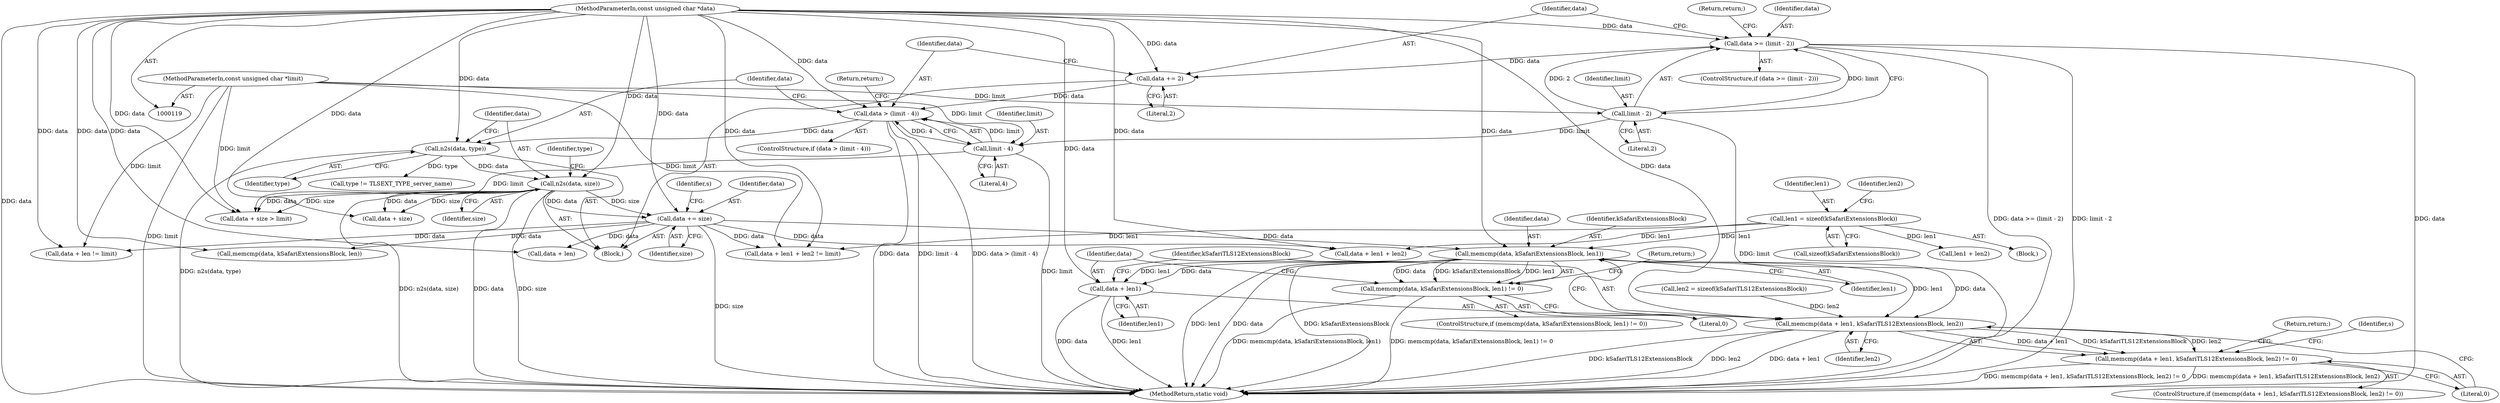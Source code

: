 digraph "1_openssl_a004e72b95835136d3f1ea90517f706c24c03da7_1@API" {
"1000193" [label="(Call,memcmp(data, kSafariExtensionsBlock, len1))"];
"1000121" [label="(MethodParameterIn,const unsigned char *data)"];
"1000163" [label="(Call,data += size)"];
"1000148" [label="(Call,n2s(data, size))"];
"1000145" [label="(Call,n2s(data, type))"];
"1000139" [label="(Call,data > (limit - 4))"];
"1000135" [label="(Call,data += 2)"];
"1000129" [label="(Call,data >= (limit - 2))"];
"1000131" [label="(Call,limit - 2)"];
"1000122" [label="(MethodParameterIn,const unsigned char *limit)"];
"1000141" [label="(Call,limit - 4)"];
"1000173" [label="(Call,len1 = sizeof(kSafariExtensionsBlock))"];
"1000192" [label="(Call,memcmp(data, kSafariExtensionsBlock, len1) != 0)"];
"1000201" [label="(Call,memcmp(data + len1, kSafariTLS12ExtensionsBlock, len2))"];
"1000200" [label="(Call,memcmp(data + len1, kSafariTLS12ExtensionsBlock, len2) != 0)"];
"1000202" [label="(Call,data + len1)"];
"1000157" [label="(Call,data + size > limit)"];
"1000175" [label="(Call,sizeof(kSafariExtensionsBlock))"];
"1000195" [label="(Identifier,kSafariExtensionsBlock)"];
"1000141" [label="(Call,limit - 4)"];
"1000142" [label="(Identifier,limit)"];
"1000138" [label="(ControlStructure,if (data > (limit - 4)))"];
"1000140" [label="(Identifier,data)"];
"1000183" [label="(Call,data + len1 + len2 != limit)"];
"1000200" [label="(Call,memcmp(data + len1, kSafariTLS12ExtensionsBlock, len2) != 0)"];
"1000153" [label="(Identifier,type)"];
"1000123" [label="(Block,)"];
"1000163" [label="(Call,data += size)"];
"1000173" [label="(Call,len1 = sizeof(kSafariExtensionsBlock))"];
"1000186" [label="(Call,len1 + len2)"];
"1000136" [label="(Identifier,data)"];
"1000203" [label="(Identifier,data)"];
"1000129" [label="(Call,data >= (limit - 2))"];
"1000135" [label="(Call,data += 2)"];
"1000150" [label="(Identifier,size)"];
"1000206" [label="(Identifier,len2)"];
"1000192" [label="(Call,memcmp(data, kSafariExtensionsBlock, len1) != 0)"];
"1000164" [label="(Identifier,data)"];
"1000147" [label="(Identifier,type)"];
"1000169" [label="(Identifier,s)"];
"1000174" [label="(Identifier,len1)"];
"1000165" [label="(Identifier,size)"];
"1000131" [label="(Call,limit - 2)"];
"1000198" [label="(Return,return;)"];
"1000133" [label="(Literal,2)"];
"1000202" [label="(Call,data + len1)"];
"1000134" [label="(Return,return;)"];
"1000197" [label="(Literal,0)"];
"1000145" [label="(Call,n2s(data, type))"];
"1000149" [label="(Identifier,data)"];
"1000184" [label="(Call,data + len1 + len2)"];
"1000122" [label="(MethodParameterIn,const unsigned char *limit)"];
"1000193" [label="(Call,memcmp(data, kSafariExtensionsBlock, len1))"];
"1000128" [label="(ControlStructure,if (data >= (limit - 2)))"];
"1000152" [label="(Call,type != TLSEXT_TYPE_server_name)"];
"1000207" [label="(Literal,0)"];
"1000238" [label="(MethodReturn,static void)"];
"1000196" [label="(Identifier,len1)"];
"1000199" [label="(ControlStructure,if (memcmp(data + len1, kSafariTLS12ExtensionsBlock, len2) != 0))"];
"1000225" [label="(Call,memcmp(data, kSafariExtensionsBlock, len))"];
"1000201" [label="(Call,memcmp(data + len1, kSafariTLS12ExtensionsBlock, len2))"];
"1000132" [label="(Identifier,limit)"];
"1000158" [label="(Call,data + size)"];
"1000178" [label="(Call,len2 = sizeof(kSafariTLS12ExtensionsBlock))"];
"1000139" [label="(Call,data > (limit - 4))"];
"1000137" [label="(Literal,2)"];
"1000204" [label="(Identifier,len1)"];
"1000217" [label="(Call,data + len != limit)"];
"1000234" [label="(Identifier,s)"];
"1000148" [label="(Call,n2s(data, size))"];
"1000191" [label="(ControlStructure,if (memcmp(data, kSafariExtensionsBlock, len1) != 0))"];
"1000146" [label="(Identifier,data)"];
"1000171" [label="(Block,)"];
"1000130" [label="(Identifier,data)"];
"1000143" [label="(Literal,4)"];
"1000121" [label="(MethodParameterIn,const unsigned char *data)"];
"1000218" [label="(Call,data + len)"];
"1000208" [label="(Return,return;)"];
"1000194" [label="(Identifier,data)"];
"1000179" [label="(Identifier,len2)"];
"1000205" [label="(Identifier,kSafariTLS12ExtensionsBlock)"];
"1000144" [label="(Return,return;)"];
"1000193" -> "1000192"  [label="AST: "];
"1000193" -> "1000196"  [label="CFG: "];
"1000194" -> "1000193"  [label="AST: "];
"1000195" -> "1000193"  [label="AST: "];
"1000196" -> "1000193"  [label="AST: "];
"1000197" -> "1000193"  [label="CFG: "];
"1000193" -> "1000238"  [label="DDG: data"];
"1000193" -> "1000238"  [label="DDG: kSafariExtensionsBlock"];
"1000193" -> "1000238"  [label="DDG: len1"];
"1000193" -> "1000192"  [label="DDG: data"];
"1000193" -> "1000192"  [label="DDG: kSafariExtensionsBlock"];
"1000193" -> "1000192"  [label="DDG: len1"];
"1000121" -> "1000193"  [label="DDG: data"];
"1000163" -> "1000193"  [label="DDG: data"];
"1000173" -> "1000193"  [label="DDG: len1"];
"1000193" -> "1000201"  [label="DDG: data"];
"1000193" -> "1000201"  [label="DDG: len1"];
"1000193" -> "1000202"  [label="DDG: data"];
"1000193" -> "1000202"  [label="DDG: len1"];
"1000121" -> "1000119"  [label="AST: "];
"1000121" -> "1000238"  [label="DDG: data"];
"1000121" -> "1000129"  [label="DDG: data"];
"1000121" -> "1000135"  [label="DDG: data"];
"1000121" -> "1000139"  [label="DDG: data"];
"1000121" -> "1000145"  [label="DDG: data"];
"1000121" -> "1000148"  [label="DDG: data"];
"1000121" -> "1000157"  [label="DDG: data"];
"1000121" -> "1000158"  [label="DDG: data"];
"1000121" -> "1000163"  [label="DDG: data"];
"1000121" -> "1000183"  [label="DDG: data"];
"1000121" -> "1000184"  [label="DDG: data"];
"1000121" -> "1000201"  [label="DDG: data"];
"1000121" -> "1000202"  [label="DDG: data"];
"1000121" -> "1000217"  [label="DDG: data"];
"1000121" -> "1000218"  [label="DDG: data"];
"1000121" -> "1000225"  [label="DDG: data"];
"1000163" -> "1000123"  [label="AST: "];
"1000163" -> "1000165"  [label="CFG: "];
"1000164" -> "1000163"  [label="AST: "];
"1000165" -> "1000163"  [label="AST: "];
"1000169" -> "1000163"  [label="CFG: "];
"1000163" -> "1000238"  [label="DDG: size"];
"1000148" -> "1000163"  [label="DDG: size"];
"1000148" -> "1000163"  [label="DDG: data"];
"1000163" -> "1000183"  [label="DDG: data"];
"1000163" -> "1000184"  [label="DDG: data"];
"1000163" -> "1000217"  [label="DDG: data"];
"1000163" -> "1000218"  [label="DDG: data"];
"1000163" -> "1000225"  [label="DDG: data"];
"1000148" -> "1000123"  [label="AST: "];
"1000148" -> "1000150"  [label="CFG: "];
"1000149" -> "1000148"  [label="AST: "];
"1000150" -> "1000148"  [label="AST: "];
"1000153" -> "1000148"  [label="CFG: "];
"1000148" -> "1000238"  [label="DDG: data"];
"1000148" -> "1000238"  [label="DDG: n2s(data, size)"];
"1000148" -> "1000238"  [label="DDG: size"];
"1000145" -> "1000148"  [label="DDG: data"];
"1000148" -> "1000157"  [label="DDG: data"];
"1000148" -> "1000157"  [label="DDG: size"];
"1000148" -> "1000158"  [label="DDG: data"];
"1000148" -> "1000158"  [label="DDG: size"];
"1000145" -> "1000123"  [label="AST: "];
"1000145" -> "1000147"  [label="CFG: "];
"1000146" -> "1000145"  [label="AST: "];
"1000147" -> "1000145"  [label="AST: "];
"1000149" -> "1000145"  [label="CFG: "];
"1000145" -> "1000238"  [label="DDG: n2s(data, type)"];
"1000139" -> "1000145"  [label="DDG: data"];
"1000145" -> "1000152"  [label="DDG: type"];
"1000139" -> "1000138"  [label="AST: "];
"1000139" -> "1000141"  [label="CFG: "];
"1000140" -> "1000139"  [label="AST: "];
"1000141" -> "1000139"  [label="AST: "];
"1000144" -> "1000139"  [label="CFG: "];
"1000146" -> "1000139"  [label="CFG: "];
"1000139" -> "1000238"  [label="DDG: limit - 4"];
"1000139" -> "1000238"  [label="DDG: data > (limit - 4)"];
"1000139" -> "1000238"  [label="DDG: data"];
"1000135" -> "1000139"  [label="DDG: data"];
"1000141" -> "1000139"  [label="DDG: limit"];
"1000141" -> "1000139"  [label="DDG: 4"];
"1000135" -> "1000123"  [label="AST: "];
"1000135" -> "1000137"  [label="CFG: "];
"1000136" -> "1000135"  [label="AST: "];
"1000137" -> "1000135"  [label="AST: "];
"1000140" -> "1000135"  [label="CFG: "];
"1000129" -> "1000135"  [label="DDG: data"];
"1000129" -> "1000128"  [label="AST: "];
"1000129" -> "1000131"  [label="CFG: "];
"1000130" -> "1000129"  [label="AST: "];
"1000131" -> "1000129"  [label="AST: "];
"1000134" -> "1000129"  [label="CFG: "];
"1000136" -> "1000129"  [label="CFG: "];
"1000129" -> "1000238"  [label="DDG: data"];
"1000129" -> "1000238"  [label="DDG: data >= (limit - 2)"];
"1000129" -> "1000238"  [label="DDG: limit - 2"];
"1000131" -> "1000129"  [label="DDG: limit"];
"1000131" -> "1000129"  [label="DDG: 2"];
"1000131" -> "1000133"  [label="CFG: "];
"1000132" -> "1000131"  [label="AST: "];
"1000133" -> "1000131"  [label="AST: "];
"1000131" -> "1000238"  [label="DDG: limit"];
"1000122" -> "1000131"  [label="DDG: limit"];
"1000131" -> "1000141"  [label="DDG: limit"];
"1000122" -> "1000119"  [label="AST: "];
"1000122" -> "1000238"  [label="DDG: limit"];
"1000122" -> "1000141"  [label="DDG: limit"];
"1000122" -> "1000157"  [label="DDG: limit"];
"1000122" -> "1000183"  [label="DDG: limit"];
"1000122" -> "1000217"  [label="DDG: limit"];
"1000141" -> "1000143"  [label="CFG: "];
"1000142" -> "1000141"  [label="AST: "];
"1000143" -> "1000141"  [label="AST: "];
"1000141" -> "1000238"  [label="DDG: limit"];
"1000141" -> "1000157"  [label="DDG: limit"];
"1000173" -> "1000171"  [label="AST: "];
"1000173" -> "1000175"  [label="CFG: "];
"1000174" -> "1000173"  [label="AST: "];
"1000175" -> "1000173"  [label="AST: "];
"1000179" -> "1000173"  [label="CFG: "];
"1000173" -> "1000183"  [label="DDG: len1"];
"1000173" -> "1000184"  [label="DDG: len1"];
"1000173" -> "1000186"  [label="DDG: len1"];
"1000192" -> "1000191"  [label="AST: "];
"1000192" -> "1000197"  [label="CFG: "];
"1000197" -> "1000192"  [label="AST: "];
"1000198" -> "1000192"  [label="CFG: "];
"1000203" -> "1000192"  [label="CFG: "];
"1000192" -> "1000238"  [label="DDG: memcmp(data, kSafariExtensionsBlock, len1)"];
"1000192" -> "1000238"  [label="DDG: memcmp(data, kSafariExtensionsBlock, len1) != 0"];
"1000201" -> "1000200"  [label="AST: "];
"1000201" -> "1000206"  [label="CFG: "];
"1000202" -> "1000201"  [label="AST: "];
"1000205" -> "1000201"  [label="AST: "];
"1000206" -> "1000201"  [label="AST: "];
"1000207" -> "1000201"  [label="CFG: "];
"1000201" -> "1000238"  [label="DDG: kSafariTLS12ExtensionsBlock"];
"1000201" -> "1000238"  [label="DDG: len2"];
"1000201" -> "1000238"  [label="DDG: data + len1"];
"1000201" -> "1000200"  [label="DDG: data + len1"];
"1000201" -> "1000200"  [label="DDG: kSafariTLS12ExtensionsBlock"];
"1000201" -> "1000200"  [label="DDG: len2"];
"1000178" -> "1000201"  [label="DDG: len2"];
"1000200" -> "1000199"  [label="AST: "];
"1000200" -> "1000207"  [label="CFG: "];
"1000207" -> "1000200"  [label="AST: "];
"1000208" -> "1000200"  [label="CFG: "];
"1000234" -> "1000200"  [label="CFG: "];
"1000200" -> "1000238"  [label="DDG: memcmp(data + len1, kSafariTLS12ExtensionsBlock, len2)"];
"1000200" -> "1000238"  [label="DDG: memcmp(data + len1, kSafariTLS12ExtensionsBlock, len2) != 0"];
"1000202" -> "1000204"  [label="CFG: "];
"1000203" -> "1000202"  [label="AST: "];
"1000204" -> "1000202"  [label="AST: "];
"1000205" -> "1000202"  [label="CFG: "];
"1000202" -> "1000238"  [label="DDG: data"];
"1000202" -> "1000238"  [label="DDG: len1"];
}
